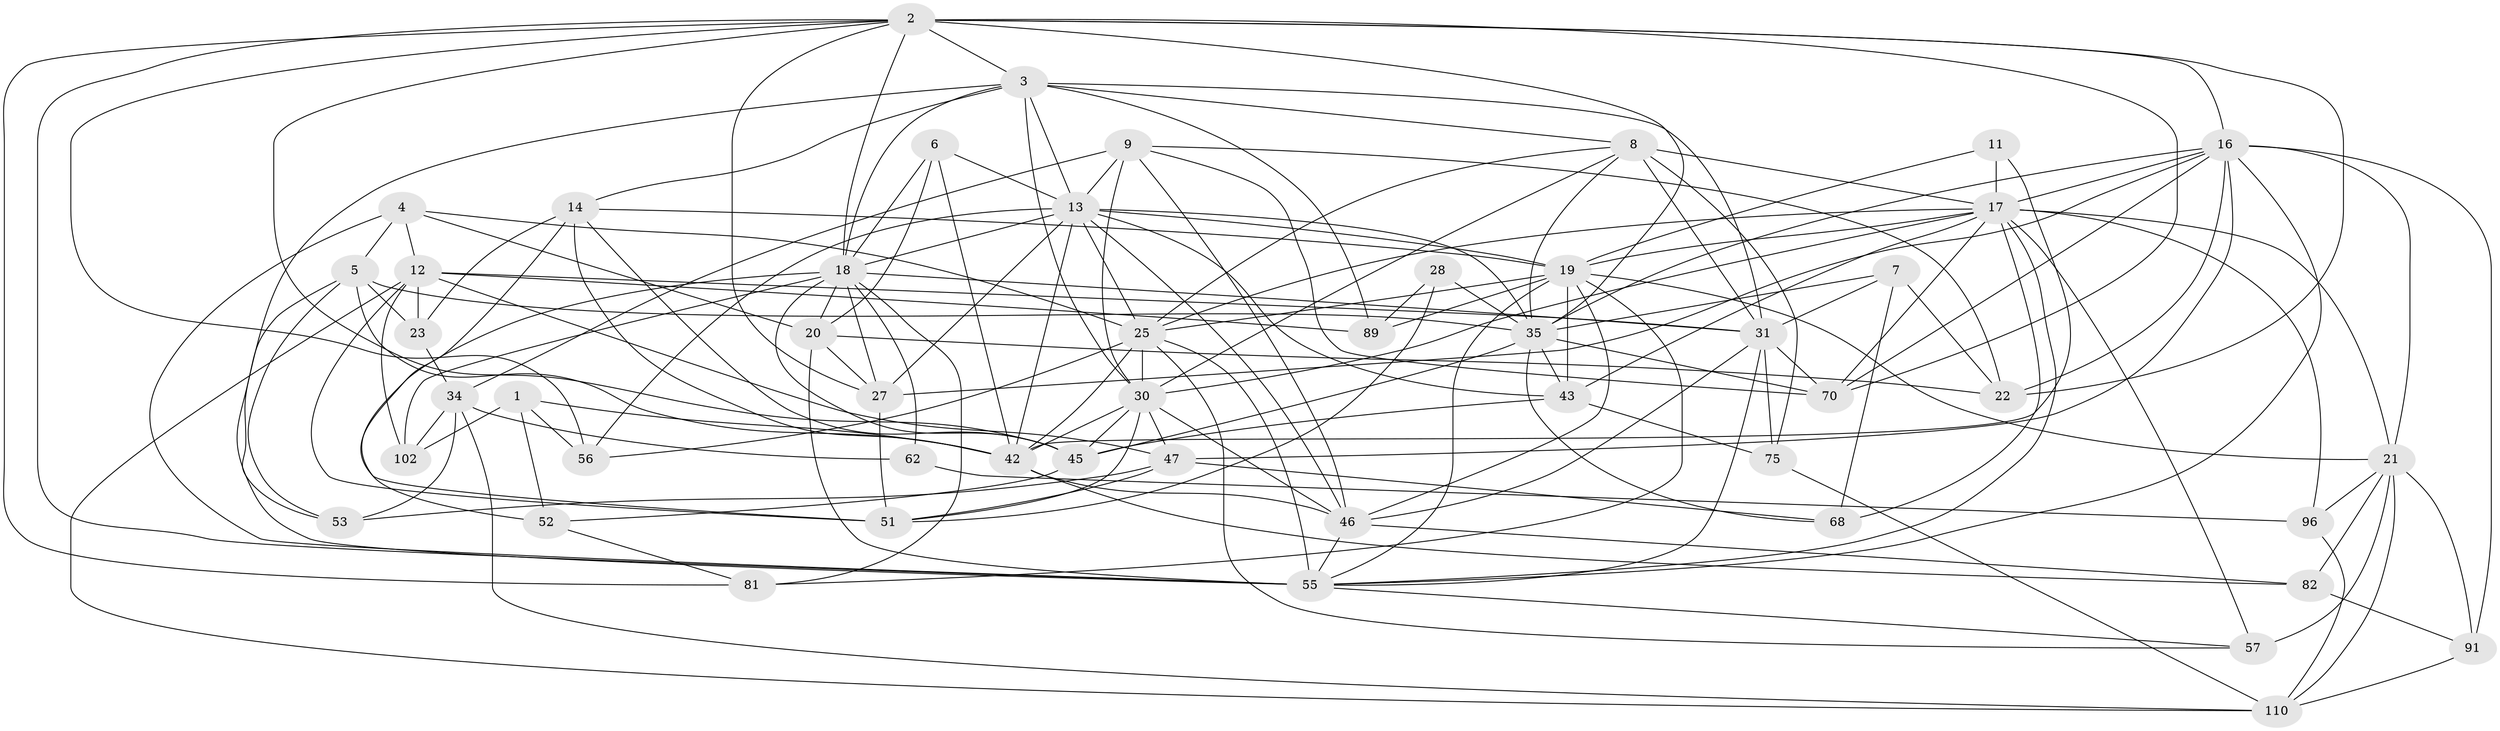 // original degree distribution, {4: 1.0}
// Generated by graph-tools (version 1.1) at 2025/20/03/04/25 18:20:47]
// undirected, 50 vertices, 163 edges
graph export_dot {
graph [start="1"]
  node [color=gray90,style=filled];
  1;
  2 [super="+97+79+38+54"];
  3 [super="+83+94+49"];
  4 [super="+95"];
  5 [super="+60"];
  6;
  7;
  8 [super="+112+99"];
  9 [super="+10"];
  11;
  12 [super="+50+93+66"];
  13 [super="+15"];
  14 [super="+40"];
  16 [super="+61+80"];
  17 [super="+103+37+72"];
  18 [super="+32+36"];
  19 [super="+29+117+67"];
  20 [super="+109"];
  21 [super="+24"];
  22 [super="+26"];
  23;
  25 [super="+120+105"];
  27 [super="+88"];
  28;
  30 [super="+39+73"];
  31 [super="+90+111"];
  34 [super="+65"];
  35 [super="+41+107+101"];
  42 [super="+119+87"];
  43 [super="+74"];
  45 [super="+98+59"];
  46 [super="+84"];
  47 [super="+78"];
  51 [super="+104"];
  52;
  53;
  55 [super="+71+64"];
  56;
  57;
  62;
  68;
  70 [super="+85"];
  75;
  81;
  82;
  89;
  91;
  96;
  102;
  110 [super="+114"];
  1 -- 102;
  1 -- 56;
  1 -- 52;
  1 -- 42;
  2 -- 18;
  2 -- 27;
  2 -- 3;
  2 -- 56;
  2 -- 22 [weight=2];
  2 -- 16;
  2 -- 55;
  2 -- 35;
  2 -- 45;
  2 -- 81;
  2 -- 70;
  3 -- 8;
  3 -- 89;
  3 -- 31;
  3 -- 30 [weight=2];
  3 -- 13;
  3 -- 18;
  3 -- 53;
  3 -- 14;
  4 -- 55 [weight=2];
  4 -- 12;
  4 -- 5;
  4 -- 20;
  4 -- 25;
  5 -- 42;
  5 -- 53;
  5 -- 23;
  5 -- 35;
  5 -- 55;
  6 -- 20;
  6 -- 18;
  6 -- 42;
  6 -- 13;
  7 -- 68;
  7 -- 35;
  7 -- 31;
  7 -- 22;
  8 -- 17 [weight=2];
  8 -- 75;
  8 -- 31;
  8 -- 25;
  8 -- 30;
  8 -- 35;
  9 -- 22;
  9 -- 30;
  9 -- 34;
  9 -- 70;
  9 -- 46;
  9 -- 13;
  11 -- 19;
  11 -- 17 [weight=2];
  11 -- 42;
  12 -- 23;
  12 -- 89;
  12 -- 51;
  12 -- 102;
  12 -- 31;
  12 -- 110;
  12 -- 47;
  13 -- 42;
  13 -- 19;
  13 -- 43;
  13 -- 46;
  13 -- 18;
  13 -- 56;
  13 -- 25;
  13 -- 27;
  13 -- 35;
  14 -- 23;
  14 -- 42;
  14 -- 19;
  14 -- 51;
  14 -- 45;
  16 -- 91;
  16 -- 22;
  16 -- 27;
  16 -- 70;
  16 -- 17;
  16 -- 47;
  16 -- 55;
  16 -- 35;
  16 -- 21;
  17 -- 57;
  17 -- 68;
  17 -- 70;
  17 -- 43;
  17 -- 96;
  17 -- 19;
  17 -- 30;
  17 -- 25 [weight=2];
  17 -- 55;
  17 -- 21;
  18 -- 102;
  18 -- 27;
  18 -- 81;
  18 -- 20;
  18 -- 52;
  18 -- 62 [weight=2];
  18 -- 31 [weight=2];
  18 -- 45;
  19 -- 43;
  19 -- 25 [weight=2];
  19 -- 21;
  19 -- 81;
  19 -- 89;
  19 -- 55;
  19 -- 46;
  20 -- 55;
  20 -- 27;
  20 -- 22;
  21 -- 82;
  21 -- 110;
  21 -- 96;
  21 -- 57;
  21 -- 91;
  23 -- 34;
  25 -- 57;
  25 -- 42;
  25 -- 56;
  25 -- 30;
  25 -- 55;
  27 -- 51;
  28 -- 89;
  28 -- 35 [weight=2];
  28 -- 51;
  30 -- 42;
  30 -- 45 [weight=2];
  30 -- 51;
  30 -- 47;
  30 -- 46;
  31 -- 75;
  31 -- 46;
  31 -- 70;
  31 -- 55;
  34 -- 110;
  34 -- 102;
  34 -- 53;
  34 -- 62;
  35 -- 68;
  35 -- 45;
  35 -- 70;
  35 -- 43;
  42 -- 82;
  42 -- 46;
  43 -- 45;
  43 -- 75;
  45 -- 52;
  46 -- 82;
  46 -- 55;
  47 -- 68;
  47 -- 53;
  47 -- 51;
  52 -- 81;
  55 -- 57;
  62 -- 96;
  75 -- 110;
  82 -- 91;
  91 -- 110;
  96 -- 110;
}
